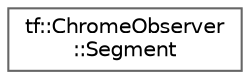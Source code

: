 digraph "类继承关系图"
{
 // LATEX_PDF_SIZE
  bgcolor="transparent";
  edge [fontname=Helvetica,fontsize=10,labelfontname=Helvetica,labelfontsize=10];
  node [fontname=Helvetica,fontsize=10,shape=box,height=0.2,width=0.4];
  rankdir="LR";
  Node0 [id="Node000000",label="tf::ChromeObserver\l::Segment",height=0.2,width=0.4,color="grey40", fillcolor="white", style="filled",URL="$structtf_1_1_chrome_observer_1_1_segment.html",tooltip=" "];
}
